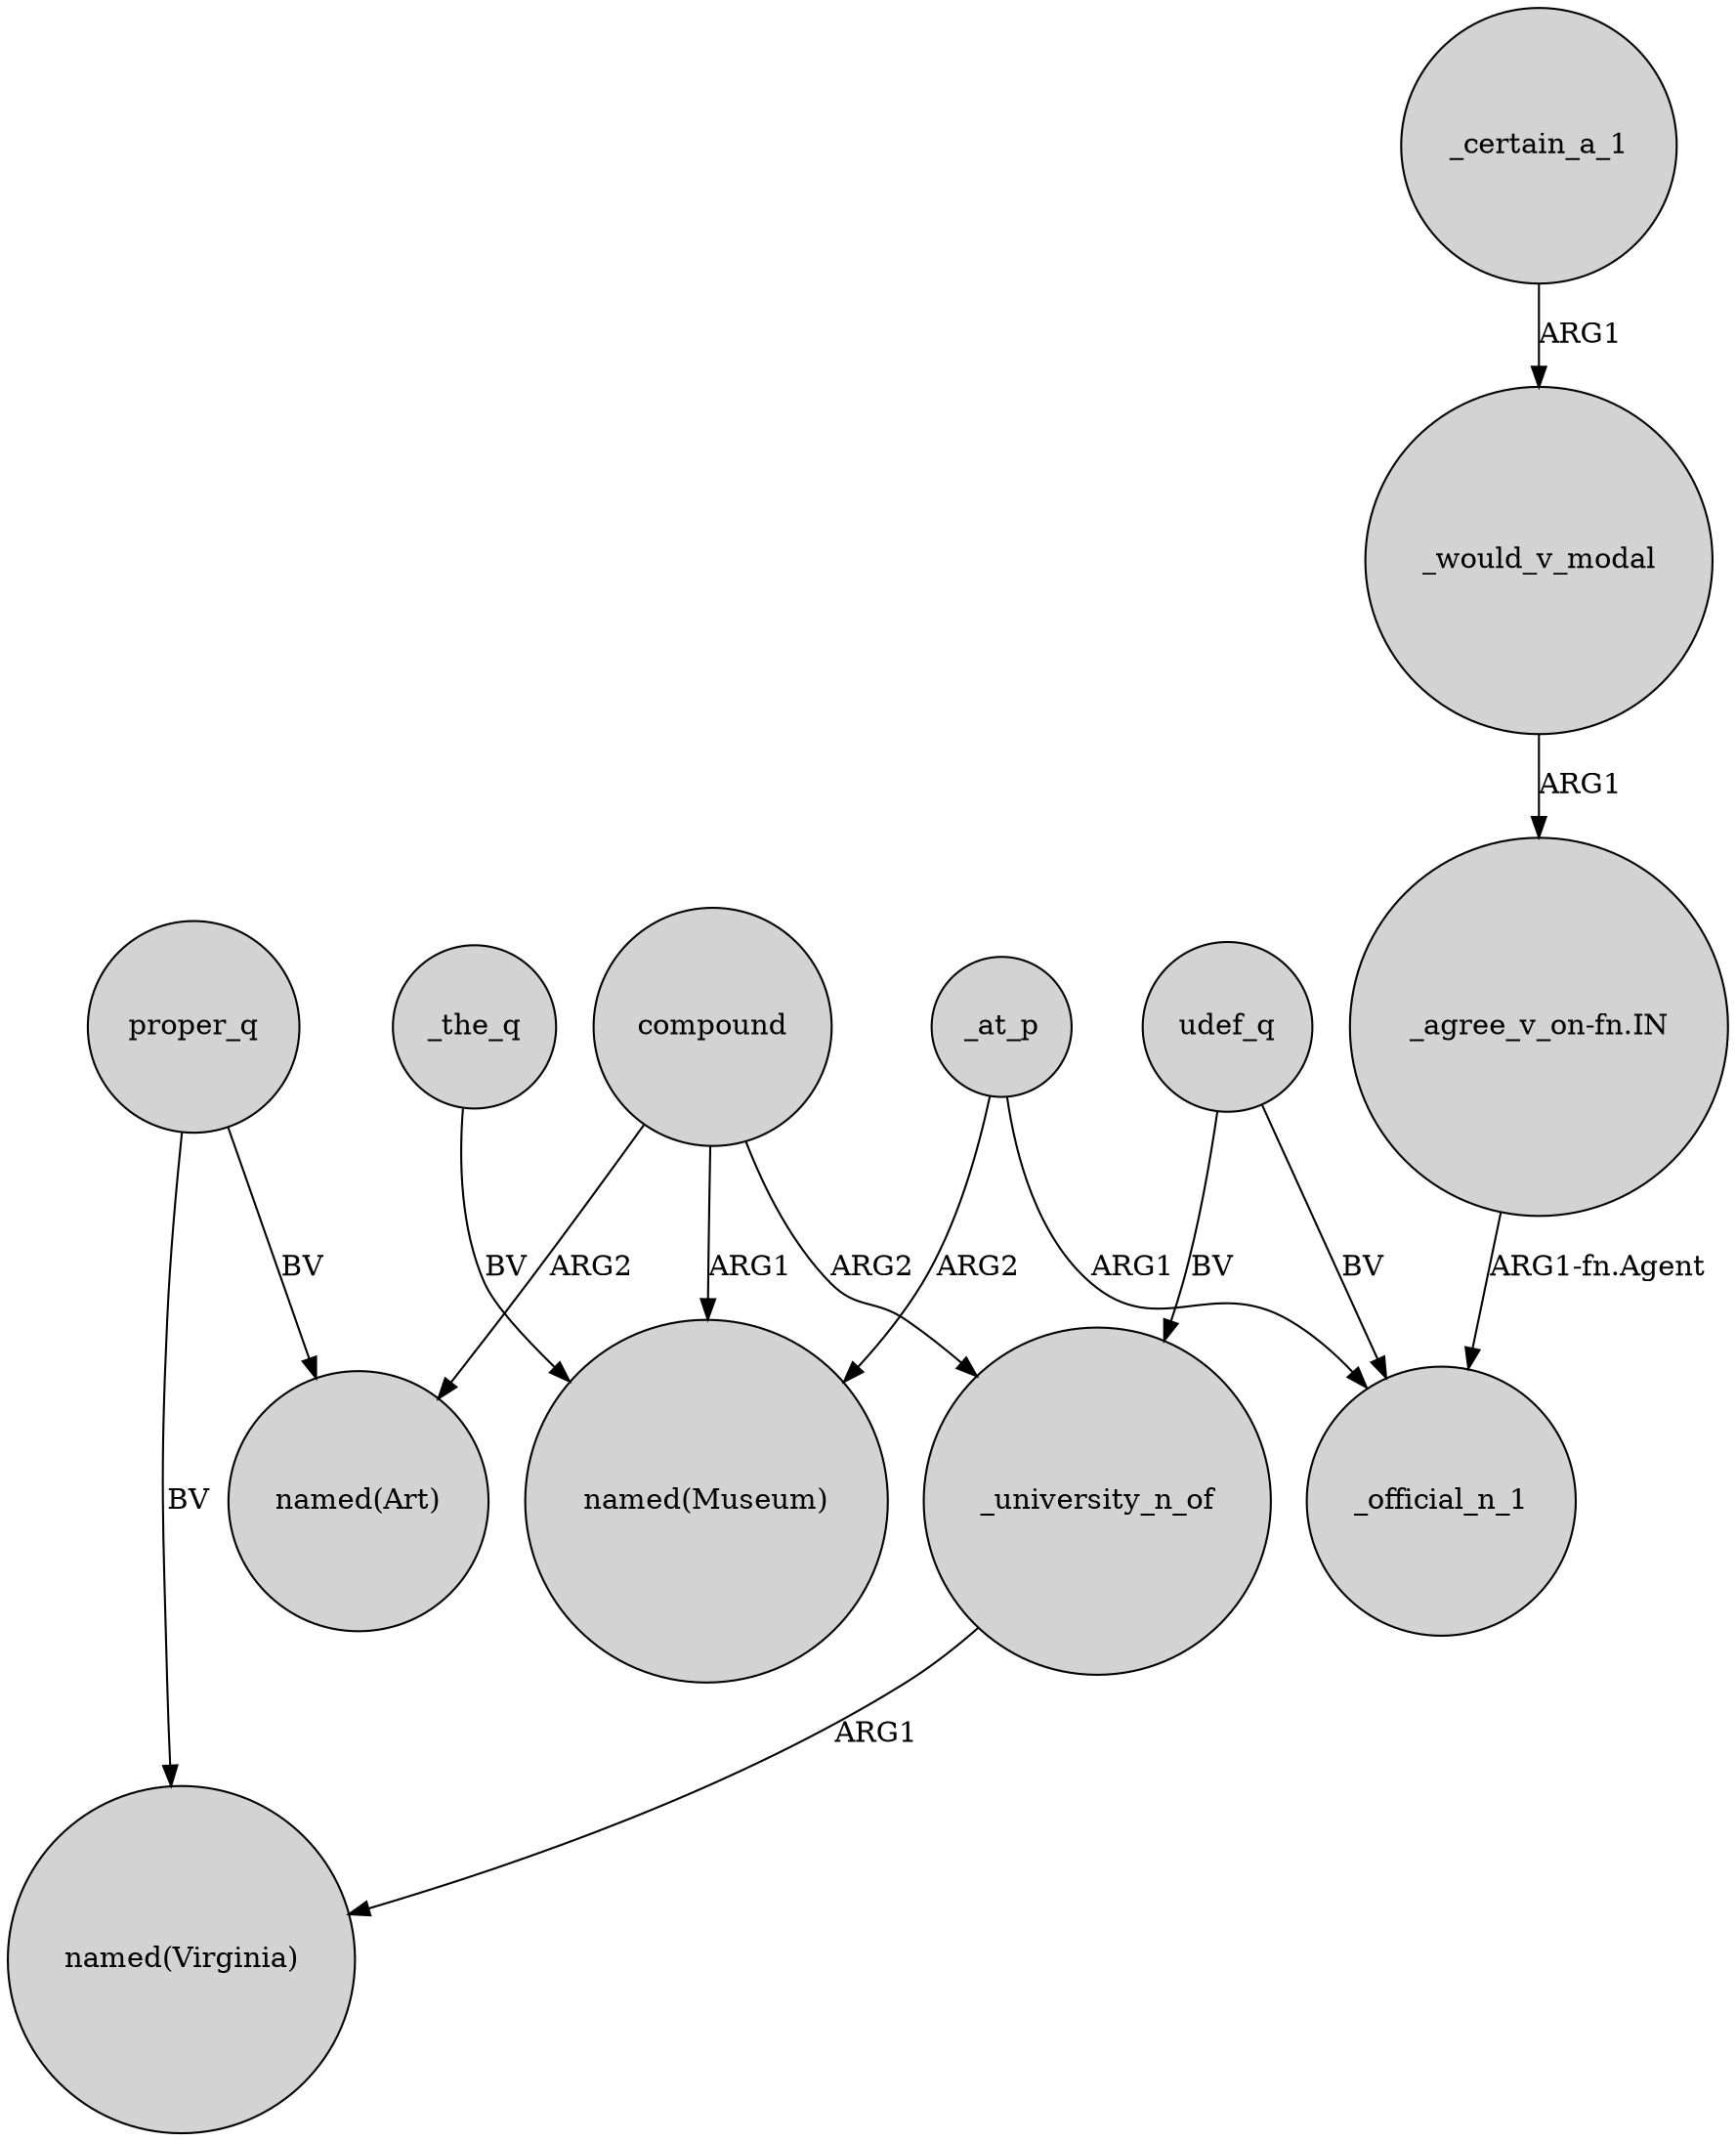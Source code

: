 digraph {
	node [shape=circle style=filled]
	proper_q -> "named(Art)" [label=BV]
	_at_p -> _official_n_1 [label=ARG1]
	_certain_a_1 -> _would_v_modal [label=ARG1]
	compound -> _university_n_of [label=ARG2]
	udef_q -> _official_n_1 [label=BV]
	_at_p -> "named(Museum)" [label=ARG2]
	compound -> "named(Art)" [label=ARG2]
	_university_n_of -> "named(Virginia)" [label=ARG1]
	udef_q -> _university_n_of [label=BV]
	proper_q -> "named(Virginia)" [label=BV]
	_would_v_modal -> "_agree_v_on-fn.IN" [label=ARG1]
	_the_q -> "named(Museum)" [label=BV]
	"_agree_v_on-fn.IN" -> _official_n_1 [label="ARG1-fn.Agent"]
	compound -> "named(Museum)" [label=ARG1]
}
